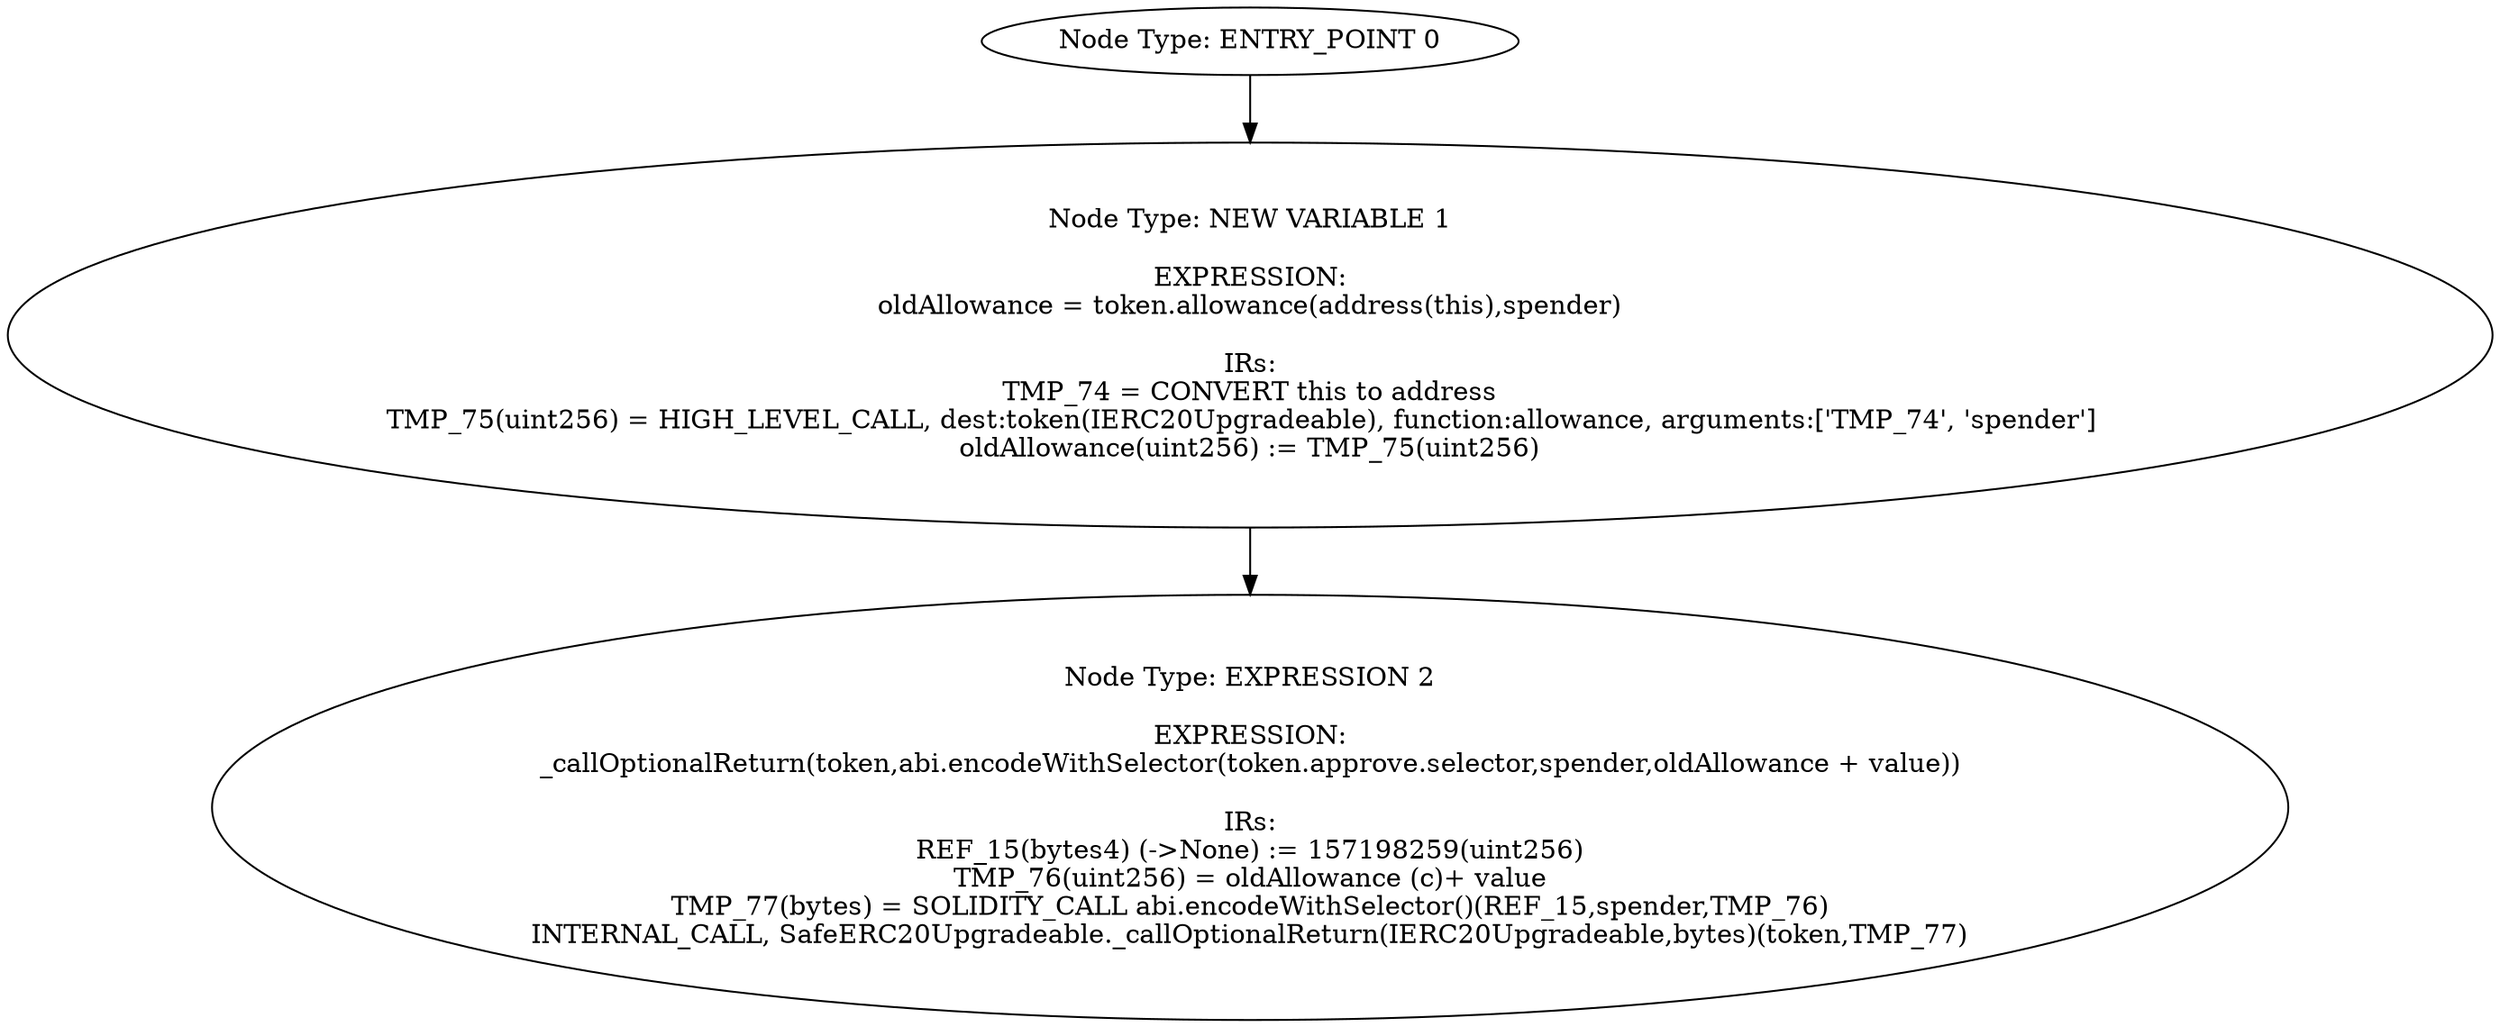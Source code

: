 digraph{
0[label="Node Type: ENTRY_POINT 0
"];
0->1;
1[label="Node Type: NEW VARIABLE 1

EXPRESSION:
oldAllowance = token.allowance(address(this),spender)

IRs:
TMP_74 = CONVERT this to address
TMP_75(uint256) = HIGH_LEVEL_CALL, dest:token(IERC20Upgradeable), function:allowance, arguments:['TMP_74', 'spender']  
oldAllowance(uint256) := TMP_75(uint256)"];
1->2;
2[label="Node Type: EXPRESSION 2

EXPRESSION:
_callOptionalReturn(token,abi.encodeWithSelector(token.approve.selector,spender,oldAllowance + value))

IRs:
REF_15(bytes4) (->None) := 157198259(uint256)
TMP_76(uint256) = oldAllowance (c)+ value
TMP_77(bytes) = SOLIDITY_CALL abi.encodeWithSelector()(REF_15,spender,TMP_76)
INTERNAL_CALL, SafeERC20Upgradeable._callOptionalReturn(IERC20Upgradeable,bytes)(token,TMP_77)"];
}
